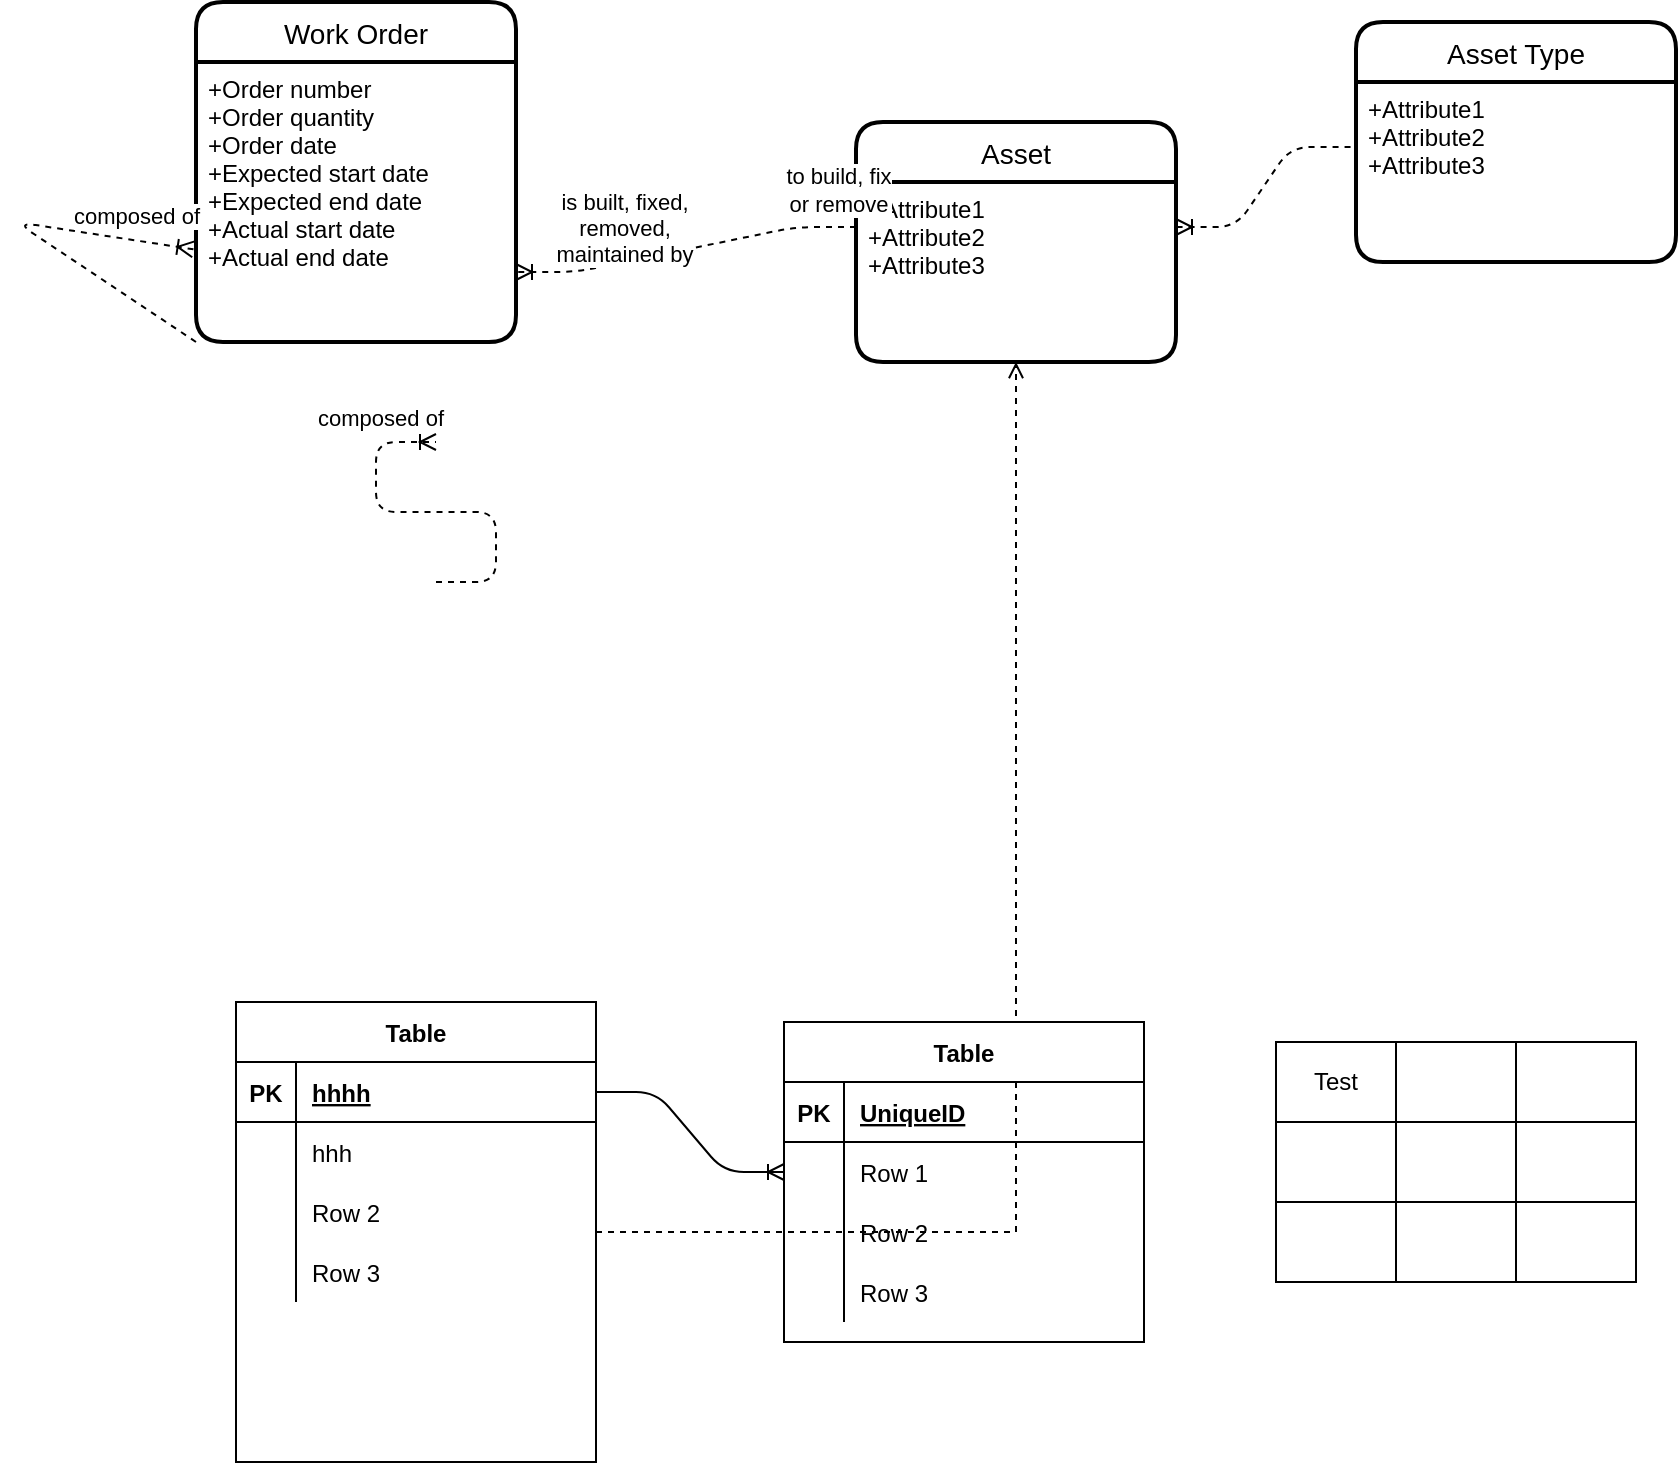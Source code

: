 <mxfile version="13.10.0" type="embed">
    <diagram id="jrBTxwVvPEKHvW8RWl7c" name="Page-1">
        <mxGraphModel dx="1706" dy="560" grid="1" gridSize="10" guides="1" tooltips="1" connect="1" arrows="1" fold="1" page="1" pageScale="1" pageWidth="827" pageHeight="1169" math="1" shadow="0">
            <root>
                <mxCell id="0"/>
                <mxCell id="1" parent="0"/>
                <mxCell id="EJYXfhAiwWMtOJAuiXjB-1" value="Asset" style="swimlane;childLayout=stackLayout;horizontal=1;startSize=30;horizontalStack=0;rounded=1;fontSize=14;fontStyle=0;strokeWidth=2;resizeParent=0;resizeLast=1;shadow=0;dashed=0;align=center;" parent="1" vertex="1">
                    <mxGeometry x="360" y="100" width="160" height="120" as="geometry">
                        <mxRectangle x="344" y="50" width="70" height="30" as="alternateBounds"/>
                    </mxGeometry>
                </mxCell>
                <mxCell id="EJYXfhAiwWMtOJAuiXjB-2" value="+Attribute1&#10;+Attribute2&#10;+Attribute3" style="align=left;strokeColor=none;fillColor=none;spacingLeft=4;fontSize=12;verticalAlign=top;resizable=0;rotatable=0;part=1;" parent="EJYXfhAiwWMtOJAuiXjB-1" vertex="1">
                    <mxGeometry y="30" width="160" height="90" as="geometry"/>
                </mxCell>
                <mxCell id="EJYXfhAiwWMtOJAuiXjB-3" value="Work Order" style="swimlane;childLayout=stackLayout;horizontal=1;startSize=30;horizontalStack=0;rounded=1;fontSize=14;fontStyle=0;strokeWidth=2;resizeParent=0;resizeLast=1;shadow=0;dashed=0;align=center;" parent="1" vertex="1">
                    <mxGeometry x="30" y="40" width="160" height="170" as="geometry">
                        <mxRectangle x="20" y="40" width="100" height="30" as="alternateBounds"/>
                    </mxGeometry>
                </mxCell>
                <mxCell id="EJYXfhAiwWMtOJAuiXjB-4" value="+Order number&#10;+Order quantity&#10;+Order date&#10;+Expected start date&#10;+Expected end date&#10;+Actual start date&#10;+Actual end date" style="align=left;strokeColor=none;fillColor=none;spacingLeft=4;fontSize=12;verticalAlign=top;resizable=0;rotatable=0;part=1;" parent="EJYXfhAiwWMtOJAuiXjB-3" vertex="1">
                    <mxGeometry y="30" width="160" height="140" as="geometry"/>
                </mxCell>
                <mxCell id="31" value="" style="edgeStyle=entityRelationEdgeStyle;fontSize=12;html=1;endArrow=ERoneToMany;dashed=1;exitX=0;exitY=1;exitDx=0;exitDy=0;entryX=-0.008;entryY=0.669;entryDx=0;entryDy=0;jumpStyle=arc;jumpSize=17;entryPerimeter=0;" edge="1" parent="EJYXfhAiwWMtOJAuiXjB-3" source="EJYXfhAiwWMtOJAuiXjB-4" target="EJYXfhAiwWMtOJAuiXjB-4">
                    <mxGeometry width="100" height="100" relative="1" as="geometry">
                        <mxPoint x="4.08" y="162.34" as="sourcePoint"/>
                        <mxPoint x="-70" y="60.0" as="targetPoint"/>
                        <Array as="points">
                            <mxPoint x="-90" y="110"/>
                        </Array>
                    </mxGeometry>
                </mxCell>
                <mxCell id="32" value="composed of" style="edgeLabel;html=1;align=center;verticalAlign=middle;resizable=0;points=[];" vertex="1" connectable="0" parent="31">
                    <mxGeometry x="0.754" y="2" relative="1" as="geometry">
                        <mxPoint x="-5.21" y="-10.74" as="offset"/>
                    </mxGeometry>
                </mxCell>
                <object label="" id="16">
                    <mxCell style="edgeStyle=orthogonalEdgeStyle;rounded=0;orthogonalLoop=1;jettySize=auto;html=1;dashed=1;endArrow=open;endFill=0;" edge="1" parent="1" source="EJYXfhAiwWMtOJAuiXjB-5" target="EJYXfhAiwWMtOJAuiXjB-2">
                        <mxGeometry relative="1" as="geometry"/>
                    </mxCell>
                </object>
                <mxCell id="EJYXfhAiwWMtOJAuiXjB-5" value="Table" style="shape=table;startSize=30;container=1;collapsible=1;childLayout=tableLayout;fixedRows=1;rowLines=0;fontStyle=1;align=center;resizeLast=1;" parent="1" vertex="1">
                    <mxGeometry x="50" y="540" width="180" height="230" as="geometry"/>
                </mxCell>
                <mxCell id="EJYXfhAiwWMtOJAuiXjB-6" value="" style="shape=partialRectangle;collapsible=0;dropTarget=0;pointerEvents=0;fillColor=none;top=0;left=0;bottom=1;right=0;points=[[0,0.5],[1,0.5]];portConstraint=eastwest;" parent="EJYXfhAiwWMtOJAuiXjB-5" vertex="1">
                    <mxGeometry y="30" width="180" height="30" as="geometry"/>
                </mxCell>
                <mxCell id="EJYXfhAiwWMtOJAuiXjB-7" value="PK" style="shape=partialRectangle;connectable=0;fillColor=none;top=0;left=0;bottom=0;right=0;fontStyle=1;overflow=hidden;" parent="EJYXfhAiwWMtOJAuiXjB-6" vertex="1">
                    <mxGeometry width="30" height="30" as="geometry"/>
                </mxCell>
                <mxCell id="EJYXfhAiwWMtOJAuiXjB-8" value="hhhh" style="shape=partialRectangle;connectable=0;fillColor=none;top=0;left=0;bottom=0;right=0;align=left;spacingLeft=6;fontStyle=5;overflow=hidden;" parent="EJYXfhAiwWMtOJAuiXjB-6" vertex="1">
                    <mxGeometry x="30" width="150" height="30" as="geometry"/>
                </mxCell>
                <mxCell id="EJYXfhAiwWMtOJAuiXjB-9" value="" style="shape=partialRectangle;collapsible=0;dropTarget=0;pointerEvents=0;fillColor=none;top=0;left=0;bottom=0;right=0;points=[[0,0.5],[1,0.5]];portConstraint=eastwest;" parent="EJYXfhAiwWMtOJAuiXjB-5" vertex="1">
                    <mxGeometry y="60" width="180" height="30" as="geometry"/>
                </mxCell>
                <mxCell id="EJYXfhAiwWMtOJAuiXjB-10" value="" style="shape=partialRectangle;connectable=0;fillColor=none;top=0;left=0;bottom=0;right=0;editable=1;overflow=hidden;" parent="EJYXfhAiwWMtOJAuiXjB-9" vertex="1">
                    <mxGeometry width="30" height="30" as="geometry"/>
                </mxCell>
                <mxCell id="EJYXfhAiwWMtOJAuiXjB-11" value="hhh" style="shape=partialRectangle;connectable=0;fillColor=none;top=0;left=0;bottom=0;right=0;align=left;spacingLeft=6;overflow=hidden;" parent="EJYXfhAiwWMtOJAuiXjB-9" vertex="1">
                    <mxGeometry x="30" width="150" height="30" as="geometry"/>
                </mxCell>
                <mxCell id="EJYXfhAiwWMtOJAuiXjB-12" value="" style="shape=partialRectangle;collapsible=0;dropTarget=0;pointerEvents=0;fillColor=none;top=0;left=0;bottom=0;right=0;points=[[0,0.5],[1,0.5]];portConstraint=eastwest;" parent="EJYXfhAiwWMtOJAuiXjB-5" vertex="1">
                    <mxGeometry y="90" width="180" height="30" as="geometry"/>
                </mxCell>
                <mxCell id="EJYXfhAiwWMtOJAuiXjB-13" value="" style="shape=partialRectangle;connectable=0;fillColor=none;top=0;left=0;bottom=0;right=0;editable=1;overflow=hidden;" parent="EJYXfhAiwWMtOJAuiXjB-12" vertex="1">
                    <mxGeometry width="30" height="30" as="geometry"/>
                </mxCell>
                <mxCell id="EJYXfhAiwWMtOJAuiXjB-14" value="Row 2" style="shape=partialRectangle;connectable=0;fillColor=none;top=0;left=0;bottom=0;right=0;align=left;spacingLeft=6;overflow=hidden;" parent="EJYXfhAiwWMtOJAuiXjB-12" vertex="1">
                    <mxGeometry x="30" width="150" height="30" as="geometry"/>
                </mxCell>
                <mxCell id="EJYXfhAiwWMtOJAuiXjB-15" value="" style="shape=partialRectangle;collapsible=0;dropTarget=0;pointerEvents=0;fillColor=none;top=0;left=0;bottom=0;right=0;points=[[0,0.5],[1,0.5]];portConstraint=eastwest;" parent="EJYXfhAiwWMtOJAuiXjB-5" vertex="1">
                    <mxGeometry y="120" width="180" height="30" as="geometry"/>
                </mxCell>
                <mxCell id="EJYXfhAiwWMtOJAuiXjB-16" value="" style="shape=partialRectangle;connectable=0;fillColor=none;top=0;left=0;bottom=0;right=0;editable=1;overflow=hidden;" parent="EJYXfhAiwWMtOJAuiXjB-15" vertex="1">
                    <mxGeometry width="30" height="30" as="geometry"/>
                </mxCell>
                <mxCell id="EJYXfhAiwWMtOJAuiXjB-17" value="Row 3" style="shape=partialRectangle;connectable=0;fillColor=none;top=0;left=0;bottom=0;right=0;align=left;spacingLeft=6;overflow=hidden;" parent="EJYXfhAiwWMtOJAuiXjB-15" vertex="1">
                    <mxGeometry x="30" width="150" height="30" as="geometry"/>
                </mxCell>
                <mxCell id="EJYXfhAiwWMtOJAuiXjB-18" value="Table" style="shape=table;startSize=30;container=1;collapsible=1;childLayout=tableLayout;fixedRows=1;rowLines=0;fontStyle=1;align=center;resizeLast=1;" parent="1" vertex="1">
                    <mxGeometry x="324" y="550" width="180" height="160" as="geometry"/>
                </mxCell>
                <mxCell id="EJYXfhAiwWMtOJAuiXjB-19" value="" style="shape=partialRectangle;collapsible=0;dropTarget=0;pointerEvents=0;fillColor=none;top=0;left=0;bottom=1;right=0;points=[[0,0.5],[1,0.5]];portConstraint=eastwest;" parent="EJYXfhAiwWMtOJAuiXjB-18" vertex="1">
                    <mxGeometry y="30" width="180" height="30" as="geometry"/>
                </mxCell>
                <mxCell id="EJYXfhAiwWMtOJAuiXjB-20" value="PK" style="shape=partialRectangle;connectable=0;fillColor=none;top=0;left=0;bottom=0;right=0;fontStyle=1;overflow=hidden;" parent="EJYXfhAiwWMtOJAuiXjB-19" vertex="1">
                    <mxGeometry width="30" height="30" as="geometry"/>
                </mxCell>
                <mxCell id="EJYXfhAiwWMtOJAuiXjB-21" value="UniqueID" style="shape=partialRectangle;connectable=0;fillColor=none;top=0;left=0;bottom=0;right=0;align=left;spacingLeft=6;fontStyle=5;overflow=hidden;" parent="EJYXfhAiwWMtOJAuiXjB-19" vertex="1">
                    <mxGeometry x="30" width="150" height="30" as="geometry"/>
                </mxCell>
                <mxCell id="EJYXfhAiwWMtOJAuiXjB-22" value="" style="shape=partialRectangle;collapsible=0;dropTarget=0;pointerEvents=0;fillColor=none;top=0;left=0;bottom=0;right=0;points=[[0,0.5],[1,0.5]];portConstraint=eastwest;" parent="EJYXfhAiwWMtOJAuiXjB-18" vertex="1">
                    <mxGeometry y="60" width="180" height="30" as="geometry"/>
                </mxCell>
                <mxCell id="EJYXfhAiwWMtOJAuiXjB-23" value="" style="shape=partialRectangle;connectable=0;fillColor=none;top=0;left=0;bottom=0;right=0;editable=1;overflow=hidden;" parent="EJYXfhAiwWMtOJAuiXjB-22" vertex="1">
                    <mxGeometry width="30" height="30" as="geometry"/>
                </mxCell>
                <mxCell id="EJYXfhAiwWMtOJAuiXjB-24" value="Row 1" style="shape=partialRectangle;connectable=0;fillColor=none;top=0;left=0;bottom=0;right=0;align=left;spacingLeft=6;overflow=hidden;" parent="EJYXfhAiwWMtOJAuiXjB-22" vertex="1">
                    <mxGeometry x="30" width="150" height="30" as="geometry"/>
                </mxCell>
                <mxCell id="EJYXfhAiwWMtOJAuiXjB-25" value="" style="shape=partialRectangle;collapsible=0;dropTarget=0;pointerEvents=0;fillColor=none;top=0;left=0;bottom=0;right=0;points=[[0,0.5],[1,0.5]];portConstraint=eastwest;" parent="EJYXfhAiwWMtOJAuiXjB-18" vertex="1">
                    <mxGeometry y="90" width="180" height="30" as="geometry"/>
                </mxCell>
                <mxCell id="EJYXfhAiwWMtOJAuiXjB-26" value="" style="shape=partialRectangle;connectable=0;fillColor=none;top=0;left=0;bottom=0;right=0;editable=1;overflow=hidden;" parent="EJYXfhAiwWMtOJAuiXjB-25" vertex="1">
                    <mxGeometry width="30" height="30" as="geometry"/>
                </mxCell>
                <mxCell id="EJYXfhAiwWMtOJAuiXjB-27" value="Row 2" style="shape=partialRectangle;connectable=0;fillColor=none;top=0;left=0;bottom=0;right=0;align=left;spacingLeft=6;overflow=hidden;" parent="EJYXfhAiwWMtOJAuiXjB-25" vertex="1">
                    <mxGeometry x="30" width="150" height="30" as="geometry"/>
                </mxCell>
                <mxCell id="EJYXfhAiwWMtOJAuiXjB-28" value="" style="shape=partialRectangle;collapsible=0;dropTarget=0;pointerEvents=0;fillColor=none;top=0;left=0;bottom=0;right=0;points=[[0,0.5],[1,0.5]];portConstraint=eastwest;" parent="EJYXfhAiwWMtOJAuiXjB-18" vertex="1">
                    <mxGeometry y="120" width="180" height="30" as="geometry"/>
                </mxCell>
                <mxCell id="EJYXfhAiwWMtOJAuiXjB-29" value="" style="shape=partialRectangle;connectable=0;fillColor=none;top=0;left=0;bottom=0;right=0;editable=1;overflow=hidden;" parent="EJYXfhAiwWMtOJAuiXjB-28" vertex="1">
                    <mxGeometry width="30" height="30" as="geometry"/>
                </mxCell>
                <mxCell id="EJYXfhAiwWMtOJAuiXjB-30" value="Row 3" style="shape=partialRectangle;connectable=0;fillColor=none;top=0;left=0;bottom=0;right=0;align=left;spacingLeft=6;overflow=hidden;" parent="EJYXfhAiwWMtOJAuiXjB-28" vertex="1">
                    <mxGeometry x="30" width="150" height="30" as="geometry"/>
                </mxCell>
                <mxCell id="EJYXfhAiwWMtOJAuiXjB-31" value="" style="edgeStyle=entityRelationEdgeStyle;fontSize=12;html=1;endArrow=ERoneToMany;" parent="1" source="EJYXfhAiwWMtOJAuiXjB-6" target="EJYXfhAiwWMtOJAuiXjB-22" edge="1">
                    <mxGeometry width="100" height="100" relative="1" as="geometry">
                        <mxPoint x="360" y="460" as="sourcePoint"/>
                        <mxPoint x="460" y="360" as="targetPoint"/>
                    </mxGeometry>
                </mxCell>
                <mxCell id="2" value="" style="shape=table;html=1;whiteSpace=wrap;startSize=0;container=1;collapsible=0;childLayout=tableLayout;" vertex="1" parent="1">
                    <mxGeometry x="570" y="560" width="180" height="120" as="geometry"/>
                </mxCell>
                <mxCell id="3" value="" style="shape=partialRectangle;html=1;whiteSpace=wrap;collapsible=0;dropTarget=0;pointerEvents=0;fillColor=none;top=0;left=0;bottom=0;right=0;points=[[0,0.5],[1,0.5]];portConstraint=eastwest;" vertex="1" parent="2">
                    <mxGeometry width="180" height="40" as="geometry"/>
                </mxCell>
                <mxCell id="4" value="Test" style="shape=partialRectangle;html=1;whiteSpace=wrap;connectable=0;fillColor=none;top=0;left=0;bottom=0;right=0;overflow=hidden;" vertex="1" parent="3">
                    <mxGeometry width="60" height="40" as="geometry"/>
                </mxCell>
                <mxCell id="5" value="" style="shape=partialRectangle;html=1;whiteSpace=wrap;connectable=0;fillColor=none;top=0;left=0;bottom=0;right=0;overflow=hidden;" vertex="1" parent="3">
                    <mxGeometry x="60" width="60" height="40" as="geometry"/>
                </mxCell>
                <mxCell id="6" value="" style="shape=partialRectangle;html=1;whiteSpace=wrap;connectable=0;fillColor=none;top=0;left=0;bottom=0;right=0;overflow=hidden;" vertex="1" parent="3">
                    <mxGeometry x="120" width="60" height="40" as="geometry"/>
                </mxCell>
                <mxCell id="7" value="" style="shape=partialRectangle;html=1;whiteSpace=wrap;collapsible=0;dropTarget=0;pointerEvents=0;fillColor=none;top=0;left=0;bottom=0;right=0;points=[[0,0.5],[1,0.5]];portConstraint=eastwest;" vertex="1" parent="2">
                    <mxGeometry y="40" width="180" height="40" as="geometry"/>
                </mxCell>
                <mxCell id="8" value="" style="shape=partialRectangle;html=1;whiteSpace=wrap;connectable=0;fillColor=none;top=0;left=0;bottom=0;right=0;overflow=hidden;" vertex="1" parent="7">
                    <mxGeometry width="60" height="40" as="geometry"/>
                </mxCell>
                <mxCell id="9" value="" style="shape=partialRectangle;html=1;whiteSpace=wrap;connectable=0;fillColor=none;top=0;left=0;bottom=0;right=0;overflow=hidden;" vertex="1" parent="7">
                    <mxGeometry x="60" width="60" height="40" as="geometry"/>
                </mxCell>
                <mxCell id="10" value="" style="shape=partialRectangle;html=1;whiteSpace=wrap;connectable=0;fillColor=none;top=0;left=0;bottom=0;right=0;overflow=hidden;" vertex="1" parent="7">
                    <mxGeometry x="120" width="60" height="40" as="geometry"/>
                </mxCell>
                <mxCell id="11" value="" style="shape=partialRectangle;html=1;whiteSpace=wrap;collapsible=0;dropTarget=0;pointerEvents=0;fillColor=none;top=0;left=0;bottom=0;right=0;points=[[0,0.5],[1,0.5]];portConstraint=eastwest;" vertex="1" parent="2">
                    <mxGeometry y="80" width="180" height="40" as="geometry"/>
                </mxCell>
                <mxCell id="12" value="" style="shape=partialRectangle;html=1;whiteSpace=wrap;connectable=0;fillColor=none;top=0;left=0;bottom=0;right=0;overflow=hidden;" vertex="1" parent="11">
                    <mxGeometry width="60" height="40" as="geometry"/>
                </mxCell>
                <mxCell id="13" value="" style="shape=partialRectangle;html=1;whiteSpace=wrap;connectable=0;fillColor=none;top=0;left=0;bottom=0;right=0;overflow=hidden;" vertex="1" parent="11">
                    <mxGeometry x="60" width="60" height="40" as="geometry"/>
                </mxCell>
                <mxCell id="14" value="" style="shape=partialRectangle;html=1;whiteSpace=wrap;connectable=0;fillColor=none;top=0;left=0;bottom=0;right=0;overflow=hidden;" vertex="1" parent="11">
                    <mxGeometry x="120" width="60" height="40" as="geometry"/>
                </mxCell>
                <mxCell id="22" value="" style="edgeStyle=entityRelationEdgeStyle;fontSize=12;html=1;endArrow=ERoneToMany;dashed=1;exitX=0;exitY=0.25;exitDx=0;exitDy=0;entryX=1;entryY=0.75;entryDx=0;entryDy=0;metaEdit=1;" edge="1" parent="1" source="EJYXfhAiwWMtOJAuiXjB-2" target="EJYXfhAiwWMtOJAuiXjB-4">
                    <mxGeometry width="100" height="100" relative="1" as="geometry">
                        <mxPoint x="170" y="330" as="sourcePoint"/>
                        <mxPoint x="270" y="230" as="targetPoint"/>
                    </mxGeometry>
                </mxCell>
                <mxCell id="23" value="is built, fixed, &lt;br&gt;removed, &lt;br&gt;maintained by" style="edgeLabel;html=1;align=center;verticalAlign=middle;resizable=0;points=[];" vertex="1" connectable="0" parent="22">
                    <mxGeometry x="-0.205" y="3" relative="1" as="geometry">
                        <mxPoint x="-49.62" y="-10.12" as="offset"/>
                    </mxGeometry>
                </mxCell>
                <mxCell id="24" value="to build, fix &lt;br&gt;or remove" style="edgeLabel;html=1;align=center;verticalAlign=middle;resizable=0;points=[];" vertex="1" connectable="0" parent="22">
                    <mxGeometry x="0.041" y="-4" relative="1" as="geometry">
                        <mxPoint x="79.85" y="-26.5" as="offset"/>
                    </mxGeometry>
                </mxCell>
                <mxCell id="25" value="Asset Type" style="swimlane;childLayout=stackLayout;horizontal=1;startSize=30;horizontalStack=0;rounded=1;fontSize=14;fontStyle=0;strokeWidth=2;resizeParent=0;resizeLast=1;shadow=0;dashed=0;align=center;" vertex="1" parent="1">
                    <mxGeometry x="610" y="50" width="160" height="120" as="geometry"/>
                </mxCell>
                <mxCell id="26" value="+Attribute1&#10;+Attribute2&#10;+Attribute3" style="align=left;strokeColor=none;fillColor=none;spacingLeft=4;fontSize=12;verticalAlign=top;resizable=0;rotatable=0;part=1;" vertex="1" parent="25">
                    <mxGeometry y="30" width="160" height="90" as="geometry"/>
                </mxCell>
                <mxCell id="28" value="" style="edgeStyle=entityRelationEdgeStyle;fontSize=12;html=1;endArrow=ERoneToMany;dashed=1;exitX=-0.017;exitY=0.361;exitDx=0;exitDy=0;exitPerimeter=0;entryX=1;entryY=0.25;entryDx=0;entryDy=0;" edge="1" parent="1" source="26" target="EJYXfhAiwWMtOJAuiXjB-2">
                    <mxGeometry width="100" height="100" relative="1" as="geometry">
                        <mxPoint x="100" y="170" as="sourcePoint"/>
                        <mxPoint x="200" y="70" as="targetPoint"/>
                    </mxGeometry>
                </mxCell>
                <mxCell id="33" value="" style="edgeStyle=entityRelationEdgeStyle;fontSize=12;html=1;endArrow=ERoneToMany;dashed=1;exitX=0;exitY=1;exitDx=0;exitDy=0;entryX=0;entryY=0.5;entryDx=0;entryDy=0;" edge="1" parent="1">
                    <mxGeometry width="100" height="100" relative="1" as="geometry">
                        <mxPoint x="150" y="330" as="sourcePoint"/>
                        <mxPoint x="150" y="260" as="targetPoint"/>
                        <Array as="points">
                            <mxPoint x="30" y="230"/>
                        </Array>
                    </mxGeometry>
                </mxCell>
                <mxCell id="34" value="composed of" style="edgeLabel;html=1;align=center;verticalAlign=middle;resizable=0;points=[];" vertex="1" connectable="0" parent="33">
                    <mxGeometry x="0.754" y="2" relative="1" as="geometry">
                        <mxPoint x="-5.21" y="-10.74" as="offset"/>
                    </mxGeometry>
                </mxCell>
            </root>
        </mxGraphModel>
    </diagram>
</mxfile>